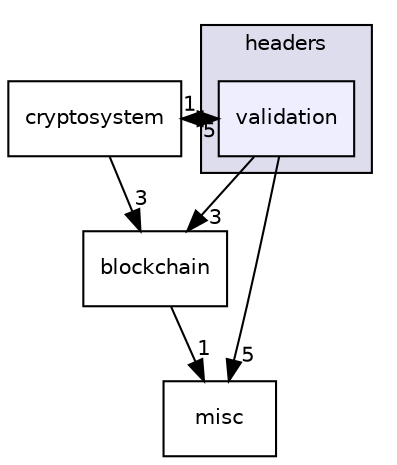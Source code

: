 digraph "/home/runner/work/PEPITAS-Cryptocurrency/PEPITAS-Cryptocurrency/headers/validation" {
  compound=true
  node [ fontsize="10", fontname="Helvetica"];
  edge [ labelfontsize="10", labelfontname="Helvetica"];
  subgraph clusterdir_7f57b1e41c5acd0e859ae5f3a2b075a9 {
    graph [ bgcolor="#ddddee", pencolor="black", label="headers" fontname="Helvetica", fontsize="10", URL="dir_7f57b1e41c5acd0e859ae5f3a2b075a9.html"]
  dir_1abae5ba6b7c6bf935bd52333e3d90cb [shape=box, label="validation", style="filled", fillcolor="#eeeeff", pencolor="black", URL="dir_1abae5ba6b7c6bf935bd52333e3d90cb.html"];
  }
  dir_970168e4fc598f7815ebfaae486ffad9 [shape=box label="blockchain" URL="dir_970168e4fc598f7815ebfaae486ffad9.html"];
  dir_cd2dfb8956d87c3e23bff5bc3c96e5c3 [shape=box label="misc" URL="dir_cd2dfb8956d87c3e23bff5bc3c96e5c3.html"];
  dir_f4c924d95c8a1002b14665e0a9da530d [shape=box label="cryptosystem" URL="dir_f4c924d95c8a1002b14665e0a9da530d.html"];
  dir_1abae5ba6b7c6bf935bd52333e3d90cb->dir_970168e4fc598f7815ebfaae486ffad9 [headlabel="3", labeldistance=1.5 headhref="dir_000006_000001.html"];
  dir_1abae5ba6b7c6bf935bd52333e3d90cb->dir_cd2dfb8956d87c3e23bff5bc3c96e5c3 [headlabel="5", labeldistance=1.5 headhref="dir_000006_000003.html"];
  dir_1abae5ba6b7c6bf935bd52333e3d90cb->dir_f4c924d95c8a1002b14665e0a9da530d [headlabel="5", labeldistance=1.5 headhref="dir_000006_000002.html"];
  dir_970168e4fc598f7815ebfaae486ffad9->dir_cd2dfb8956d87c3e23bff5bc3c96e5c3 [headlabel="1", labeldistance=1.5 headhref="dir_000001_000003.html"];
  dir_f4c924d95c8a1002b14665e0a9da530d->dir_1abae5ba6b7c6bf935bd52333e3d90cb [headlabel="1", labeldistance=1.5 headhref="dir_000002_000006.html"];
  dir_f4c924d95c8a1002b14665e0a9da530d->dir_970168e4fc598f7815ebfaae486ffad9 [headlabel="3", labeldistance=1.5 headhref="dir_000002_000001.html"];
}
